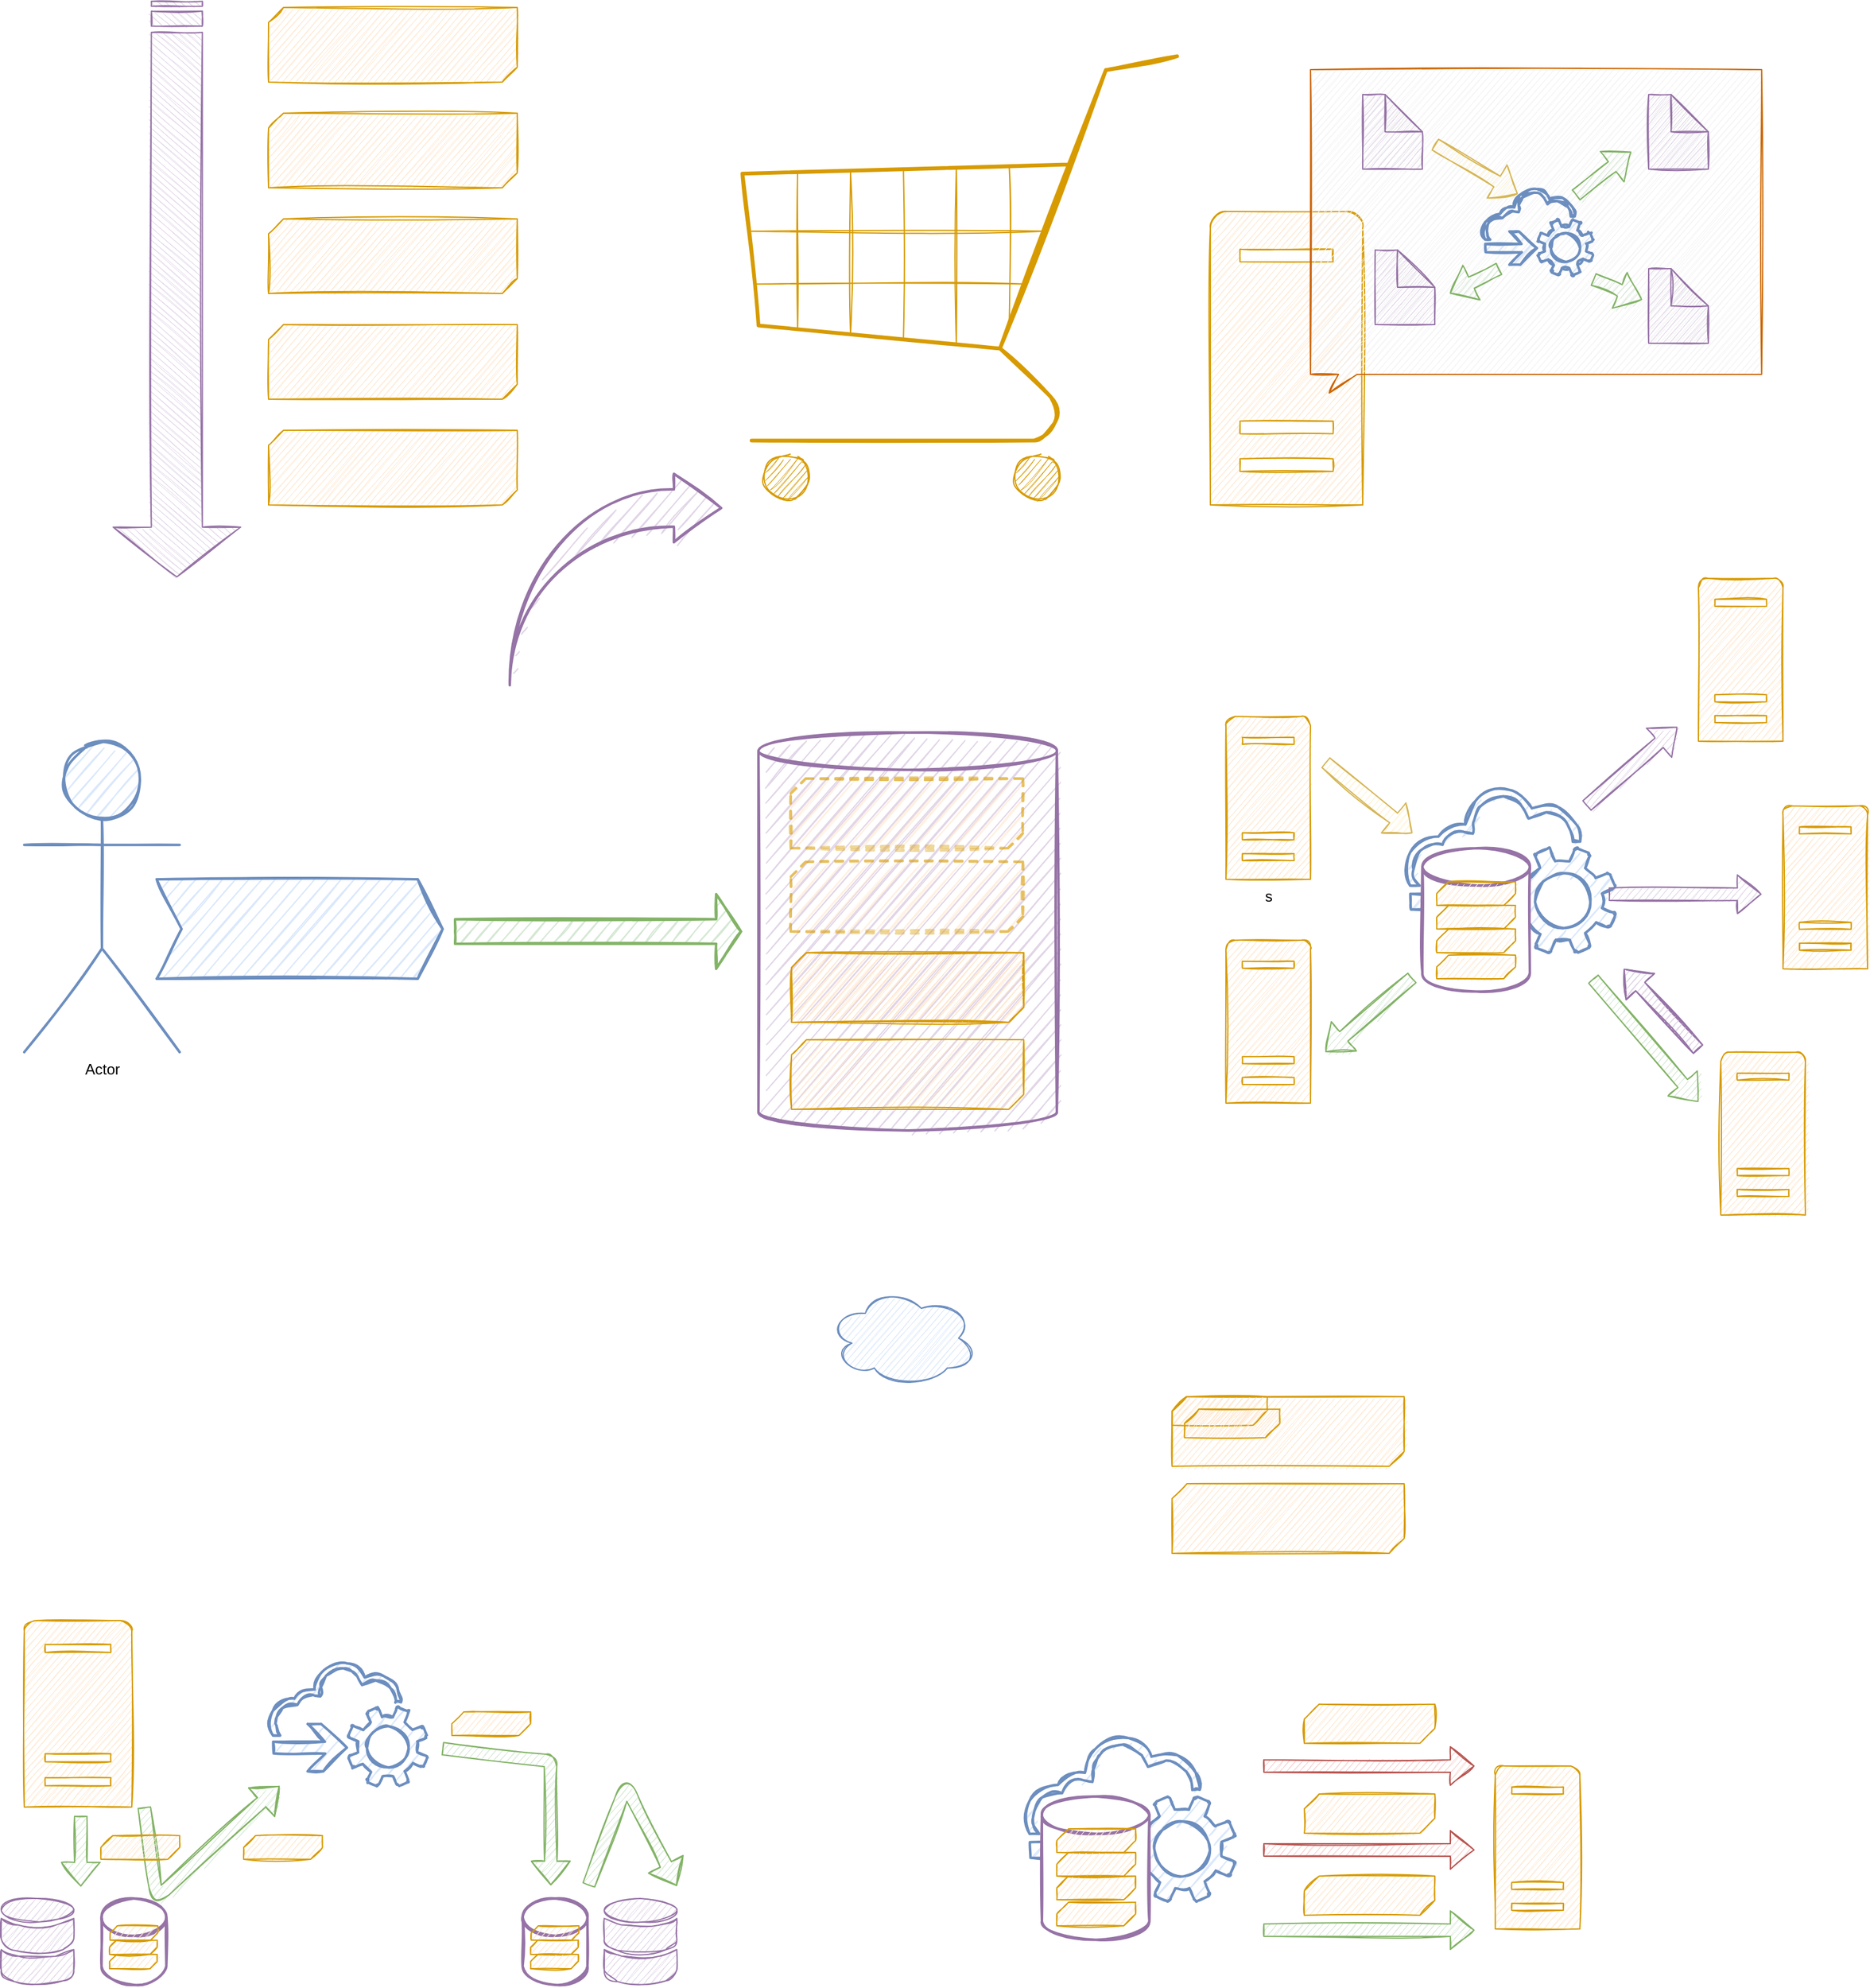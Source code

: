 <mxfile version="13.7.7" type="github">
  <diagram id="-E2YCFceys54YXSoa---" name="Page-1">
    <mxGraphModel dx="1485" dy="806" grid="1" gridSize="10" guides="1" tooltips="1" connect="1" arrows="1" fold="1" page="1" pageScale="1" pageWidth="827" pageHeight="1169" math="0" shadow="0">
      <root>
        <mxCell id="0" />
        <mxCell id="1" parent="0" />
        <mxCell id="iLII4UkVnO0XB78xDazX-25" value="" style="shape=cylinder3;whiteSpace=wrap;html=1;boundedLbl=1;backgroundOutline=1;size=15;shadow=0;sketch=1;strokeWidth=2;fillColor=#e1d5e7;strokeColor=#9673a6;" parent="1" vertex="1">
          <mxGeometry x="614" y="623" width="240" height="320" as="geometry" />
        </mxCell>
        <mxCell id="iLII4UkVnO0XB78xDazX-1" value="" style="html=1;shadow=0;dashed=0;align=center;verticalAlign=middle;shape=mxgraph.arrows2.stripedArrow;dy=0.6;dx=40;notch=25;rotation=90;fillColor=#e1d5e7;strokeColor=#9673a6;sketch=1;" parent="1" vertex="1">
          <mxGeometry x="-85.17" y="215.18" width="462.86" height="102.51" as="geometry" />
        </mxCell>
        <mxCell id="iLII4UkVnO0XB78xDazX-4" value="" style="verticalLabelPosition=bottom;verticalAlign=top;html=1;shape=mxgraph.basic.diag_snip_rect;dx=6;shadow=0;sketch=1;fillColor=#ffe6cc;strokeColor=#d79b00;" parent="1" vertex="1">
          <mxGeometry x="220" y="40" width="200" height="60" as="geometry" />
        </mxCell>
        <mxCell id="iLII4UkVnO0XB78xDazX-6" value="" style="verticalLabelPosition=bottom;verticalAlign=top;html=1;shape=mxgraph.basic.diag_snip_rect;dx=6;shadow=0;sketch=1;fillColor=#ffe6cc;strokeColor=#d79b00;" parent="1" vertex="1">
          <mxGeometry x="220" y="380" width="200" height="60" as="geometry" />
        </mxCell>
        <mxCell id="iLII4UkVnO0XB78xDazX-7" value="" style="verticalLabelPosition=bottom;verticalAlign=top;html=1;shape=mxgraph.basic.diag_snip_rect;dx=6;shadow=0;sketch=1;fillColor=#ffe6cc;strokeColor=#d79b00;" parent="1" vertex="1">
          <mxGeometry x="220" y="125" width="200" height="60" as="geometry" />
        </mxCell>
        <mxCell id="iLII4UkVnO0XB78xDazX-8" value="" style="verticalLabelPosition=bottom;verticalAlign=top;html=1;shape=mxgraph.basic.diag_snip_rect;dx=6;shadow=0;sketch=1;fillColor=#ffe6cc;strokeColor=#d79b00;" parent="1" vertex="1">
          <mxGeometry x="220" y="210" width="200" height="60" as="geometry" />
        </mxCell>
        <mxCell id="iLII4UkVnO0XB78xDazX-9" value="" style="verticalLabelPosition=bottom;verticalAlign=top;html=1;shape=mxgraph.basic.diag_snip_rect;dx=6;shadow=0;sketch=1;fillColor=#ffe6cc;strokeColor=#d79b00;" parent="1" vertex="1">
          <mxGeometry x="220" y="295" width="200" height="60" as="geometry" />
        </mxCell>
        <mxCell id="iLII4UkVnO0XB78xDazX-10" value="" style="verticalLabelPosition=bottom;shadow=0;dashed=0;align=center;html=1;verticalAlign=top;strokeWidth=2;shape=mxgraph.mockup.misc.shoppingCart;strokeColor=#d79b00;sketch=1;fillColor=#ffe6cc;perimeterSpacing=0;" parent="1" vertex="1">
          <mxGeometry x="590" y="70" width="370" height="370" as="geometry" />
        </mxCell>
        <mxCell id="iLII4UkVnO0XB78xDazX-12" value="" style="html=1;shadow=0;dashed=0;align=center;verticalAlign=middle;shape=mxgraph.arrows2.jumpInArrow;dy=15;dx=38;arrowHead=55;sketch=1;strokeWidth=2;fillColor=#e1d5e7;strokeColor=#9673a6;" parent="1" vertex="1">
          <mxGeometry x="414" y="415" width="170" height="170" as="geometry" />
        </mxCell>
        <mxCell id="iLII4UkVnO0XB78xDazX-15" value="" style="shape=step;perimeter=stepPerimeter;whiteSpace=wrap;html=1;fixedSize=1;shadow=0;sketch=1;strokeWidth=2;fillColor=#dae8fc;strokeColor=#6c8ebf;" parent="1" vertex="1">
          <mxGeometry x="130" y="741" width="230" height="80" as="geometry" />
        </mxCell>
        <mxCell id="iLII4UkVnO0XB78xDazX-22" value="" style="html=1;shadow=0;dashed=0;align=center;verticalAlign=middle;shape=mxgraph.arrows2.arrow;dy=0.67;dx=20;notch=0;sketch=1;strokeWidth=2;rotation=0;fillColor=#d5e8d4;strokeColor=#82b366;" parent="1" vertex="1">
          <mxGeometry x="370" y="753" width="230" height="60" as="geometry" />
        </mxCell>
        <mxCell id="iLII4UkVnO0XB78xDazX-11" value="" style="verticalLabelPosition=bottom;verticalAlign=top;html=1;shape=mxgraph.basic.diag_snip_rect;dx=6;shadow=0;sketch=1;fillColor=#ffe6cc;strokeColor=#d79b00;" parent="1" vertex="1">
          <mxGeometry x="640.67" y="870" width="186.67" height="56" as="geometry" />
        </mxCell>
        <mxCell id="iLII4UkVnO0XB78xDazX-26" value="Actor" style="shape=umlActor;verticalLabelPosition=bottom;verticalAlign=top;html=1;outlineConnect=0;shadow=0;sketch=1;strokeWidth=2;fillColor=#dae8fc;strokeColor=#6c8ebf;" parent="1" vertex="1">
          <mxGeometry x="23.5" y="630" width="125" height="250" as="geometry" />
        </mxCell>
        <mxCell id="iLII4UkVnO0XB78xDazX-28" value="" style="verticalLabelPosition=bottom;verticalAlign=top;html=1;shape=mxgraph.basic.diag_snip_rect;dx=6;shadow=0;sketch=1;fillColor=#ffe6cc;strokeColor=#d79b00;" parent="1" vertex="1">
          <mxGeometry x="640.67" y="800" width="186.67" height="56" as="geometry" />
        </mxCell>
        <mxCell id="iLII4UkVnO0XB78xDazX-31" value="" style="verticalLabelPosition=bottom;verticalAlign=top;html=1;shape=mxgraph.basic.diag_snip_rect;dx=6;shadow=0;sketch=1;fillColor=#ffe6cc;strokeColor=#d79b00;opacity=40;dashed=1;perimeterSpacing=1;strokeWidth=2;" parent="1" vertex="1">
          <mxGeometry x="640" y="660" width="186.67" height="56" as="geometry" />
        </mxCell>
        <mxCell id="iLII4UkVnO0XB78xDazX-32" value="" style="verticalLabelPosition=bottom;verticalAlign=top;html=1;shape=mxgraph.basic.diag_snip_rect;dx=6;shadow=0;sketch=1;fillColor=#ffe6cc;strokeColor=#d79b00;opacity=40;dashed=1;strokeWidth=2;perimeterSpacing=1;" parent="1" vertex="1">
          <mxGeometry x="640" y="727" width="186.67" height="56" as="geometry" />
        </mxCell>
        <mxCell id="iLII4UkVnO0XB78xDazX-33" value="s" style="pointerEvents=1;shadow=0;dashed=0;html=1;labelPosition=center;verticalLabelPosition=bottom;verticalAlign=top;outlineConnect=0;align=center;shape=mxgraph.office.servers.server_generic;sketch=1;strokeWidth=1;strokeColor=#d79b00;fillColor=#ffe6cc;" parent="1" vertex="1">
          <mxGeometry x="990" y="610" width="68.02" height="131" as="geometry" />
        </mxCell>
        <mxCell id="iLII4UkVnO0XB78xDazX-34" value="" style="pointerEvents=1;shadow=0;dashed=0;html=1;labelPosition=center;verticalLabelPosition=bottom;verticalAlign=top;outlineConnect=0;align=center;shape=mxgraph.office.servers.server_generic;sketch=1;strokeWidth=1;strokeColor=#d79b00;fillColor=#ffe6cc;" parent="1" vertex="1">
          <mxGeometry x="990" y="790" width="68.02" height="131" as="geometry" />
        </mxCell>
        <mxCell id="iLII4UkVnO0XB78xDazX-35" value="" style="pointerEvents=1;shadow=0;dashed=0;html=1;labelPosition=center;verticalLabelPosition=bottom;verticalAlign=top;outlineConnect=0;align=center;shape=mxgraph.office.servers.server_generic;sketch=1;strokeWidth=1;strokeColor=#d79b00;fillColor=#ffe6cc;" parent="1" vertex="1">
          <mxGeometry x="1370" y="499" width="68.02" height="131" as="geometry" />
        </mxCell>
        <mxCell id="iLII4UkVnO0XB78xDazX-36" value="" style="pointerEvents=1;shadow=0;dashed=0;html=1;labelPosition=center;verticalLabelPosition=bottom;verticalAlign=top;outlineConnect=0;align=center;shape=mxgraph.office.servers.server_generic;sketch=1;strokeWidth=1;strokeColor=#d79b00;fillColor=#ffe6cc;" parent="1" vertex="1">
          <mxGeometry x="1438.02" y="682" width="68.02" height="131" as="geometry" />
        </mxCell>
        <mxCell id="iLII4UkVnO0XB78xDazX-37" value="" style="pointerEvents=1;shadow=0;dashed=0;html=1;labelPosition=center;verticalLabelPosition=bottom;verticalAlign=top;outlineConnect=0;align=center;shape=mxgraph.office.servers.server_generic;sketch=1;strokeWidth=1;strokeColor=#d79b00;fillColor=#ffe6cc;" parent="1" vertex="1">
          <mxGeometry x="1388.02" y="880" width="68.02" height="131" as="geometry" />
        </mxCell>
        <mxCell id="iLII4UkVnO0XB78xDazX-38" value="" style="pointerEvents=1;shadow=0;dashed=0;html=1;strokeColor=#6c8ebf;fillColor=#dae8fc;labelPosition=center;verticalLabelPosition=bottom;outlineConnect=0;verticalAlign=top;align=center;shape=mxgraph.office.clouds.cloud_service_request;sketch=1;strokeWidth=2;" parent="1" vertex="1">
          <mxGeometry x="1133.34" y="667" width="169.57" height="133" as="geometry" />
        </mxCell>
        <mxCell id="iLII4UkVnO0XB78xDazX-39" value="" style="pointerEvents=1;shadow=0;dashed=0;html=1;labelPosition=center;verticalLabelPosition=bottom;verticalAlign=top;outlineConnect=0;align=center;shape=mxgraph.office.servers.server_generic;sketch=1;strokeWidth=1;strokeColor=#d79b00;fillColor=#ffe6cc;" parent="1" vertex="1">
          <mxGeometry x="977.46" y="204" width="122.54" height="236" as="geometry" />
        </mxCell>
        <mxCell id="iLII4UkVnO0XB78xDazX-41" value="" style="whiteSpace=wrap;html=1;shape=mxgraph.basic.rectCallout;dx=30;dy=15;boundedLbl=1;shadow=0;sketch=1;strokeColor=#CC6600;strokeWidth=1;fillColor=#F2F2F2;" parent="1" vertex="1">
          <mxGeometry x="1058.02" y="90" width="362.82" height="260" as="geometry" />
        </mxCell>
        <mxCell id="iLII4UkVnO0XB78xDazX-43" value="" style="pointerEvents=1;shadow=0;dashed=0;html=1;strokeColor=#6c8ebf;fillColor=#dae8fc;labelPosition=center;verticalLabelPosition=bottom;outlineConnect=0;verticalAlign=top;align=center;shape=mxgraph.office.clouds.cloud_service_request;sketch=1;strokeWidth=2;" parent="1" vertex="1">
          <mxGeometry x="1196" y="185" width="89.25" height="70" as="geometry" />
        </mxCell>
        <mxCell id="iLII4UkVnO0XB78xDazX-44" value="" style="shape=note;whiteSpace=wrap;html=1;backgroundOutline=1;darkOpacity=0.05;shadow=0;sketch=1;strokeColor=#9673a6;strokeWidth=1;fillColor=#e1d5e7;" parent="1" vertex="1">
          <mxGeometry x="1100" y="110" width="48" height="60" as="geometry" />
        </mxCell>
        <mxCell id="iLII4UkVnO0XB78xDazX-45" value="" style="shape=note;whiteSpace=wrap;html=1;backgroundOutline=1;darkOpacity=0.05;shadow=0;sketch=1;strokeColor=#9673a6;strokeWidth=1;fillColor=#e1d5e7;" parent="1" vertex="1">
          <mxGeometry x="1110" y="235" width="48" height="60" as="geometry" />
        </mxCell>
        <mxCell id="iLII4UkVnO0XB78xDazX-46" value="" style="shape=note;whiteSpace=wrap;html=1;backgroundOutline=1;darkOpacity=0.05;shadow=0;sketch=1;strokeColor=#9673a6;strokeWidth=1;fillColor=#e1d5e7;" parent="1" vertex="1">
          <mxGeometry x="1330" y="110" width="48" height="60" as="geometry" />
        </mxCell>
        <mxCell id="iLII4UkVnO0XB78xDazX-47" value="" style="shape=note;whiteSpace=wrap;html=1;backgroundOutline=1;darkOpacity=0.05;shadow=0;sketch=1;strokeColor=#9673a6;strokeWidth=1;fillColor=#e1d5e7;" parent="1" vertex="1">
          <mxGeometry x="1330" y="250" width="48" height="60" as="geometry" />
        </mxCell>
        <mxCell id="iLII4UkVnO0XB78xDazX-49" value="" style="shape=flexArrow;endArrow=classic;html=1;fillColor=#fff2cc;strokeColor=#d6b656;sketch=1;" parent="1" edge="1">
          <mxGeometry width="50" height="50" relative="1" as="geometry">
            <mxPoint x="1070" y="647" as="sourcePoint" />
            <mxPoint x="1140" y="704" as="targetPoint" />
          </mxGeometry>
        </mxCell>
        <mxCell id="iLII4UkVnO0XB78xDazX-50" value="" style="shape=flexArrow;endArrow=classic;html=1;fillColor=#fff2cc;strokeColor=#d6b656;sketch=1;" parent="1" edge="1">
          <mxGeometry width="50" height="50" relative="1" as="geometry">
            <mxPoint x="1158" y="150" as="sourcePoint" />
            <mxPoint x="1224.8" y="190" as="targetPoint" />
          </mxGeometry>
        </mxCell>
        <mxCell id="iLII4UkVnO0XB78xDazX-51" value="" style="shape=flexArrow;endArrow=classic;html=1;fillColor=#d5e8d4;strokeColor=#82b366;sketch=1;" parent="1" edge="1">
          <mxGeometry width="50" height="50" relative="1" as="geometry">
            <mxPoint x="1271.25" y="191.049" as="sourcePoint" />
            <mxPoint x="1316" y="156" as="targetPoint" />
          </mxGeometry>
        </mxCell>
        <mxCell id="iLII4UkVnO0XB78xDazX-52" value="" style="shape=flexArrow;endArrow=classic;html=1;fillColor=#d5e8d4;strokeColor=#82b366;sketch=1;" parent="1" edge="1">
          <mxGeometry width="50" height="50" relative="1" as="geometry">
            <mxPoint x="1285.25" y="258.566" as="sourcePoint" />
            <mxPoint x="1324.75" y="275" as="targetPoint" />
          </mxGeometry>
        </mxCell>
        <mxCell id="iLII4UkVnO0XB78xDazX-53" value="" style="shape=flexArrow;endArrow=classic;html=1;fillColor=#d5e8d4;strokeColor=#82b366;sketch=1;" parent="1" edge="1">
          <mxGeometry width="50" height="50" relative="1" as="geometry">
            <mxPoint x="1210" y="250" as="sourcePoint" />
            <mxPoint x="1170" y="270" as="targetPoint" />
          </mxGeometry>
        </mxCell>
        <mxCell id="iLII4UkVnO0XB78xDazX-56" value="" style="shape=flexArrow;endArrow=classic;html=1;fillColor=#d5e8d4;strokeColor=#82b366;sketch=1;" parent="1" edge="1">
          <mxGeometry width="50" height="50" relative="1" as="geometry">
            <mxPoint x="1285.25" y="820.996" as="sourcePoint" />
            <mxPoint x="1370" y="920" as="targetPoint" />
          </mxGeometry>
        </mxCell>
        <mxCell id="iLII4UkVnO0XB78xDazX-57" value="" style="shape=flexArrow;endArrow=classic;html=1;fillColor=#e1d5e7;strokeColor=#9673a6;sketch=1;" parent="1" edge="1">
          <mxGeometry width="50" height="50" relative="1" as="geometry">
            <mxPoint x="1280" y="681.996" as="sourcePoint" />
            <mxPoint x="1353.08" y="618.43" as="targetPoint" />
          </mxGeometry>
        </mxCell>
        <mxCell id="iLII4UkVnO0XB78xDazX-59" value="" style="shape=flexArrow;endArrow=classic;html=1;fillColor=#e1d5e7;strokeColor=#9673a6;sketch=1;" parent="1" edge="1">
          <mxGeometry width="50" height="50" relative="1" as="geometry">
            <mxPoint x="1297.76" y="752.996" as="sourcePoint" />
            <mxPoint x="1420.84" y="753" as="targetPoint" />
          </mxGeometry>
        </mxCell>
        <mxCell id="iLII4UkVnO0XB78xDazX-60" value="" style="shape=flexArrow;endArrow=classic;html=1;fillColor=#d5e8d4;strokeColor=#82b366;sketch=1;" parent="1" edge="1">
          <mxGeometry width="50" height="50" relative="1" as="geometry">
            <mxPoint x="1140" y="820" as="sourcePoint" />
            <mxPoint x="1070" y="880" as="targetPoint" />
          </mxGeometry>
        </mxCell>
        <mxCell id="7lr2rz03gfGC7urVkQZh-1" value="" style="shape=flexArrow;endArrow=classic;html=1;fillColor=#e1d5e7;strokeColor=#9673a6;sketch=1;" edge="1" parent="1">
          <mxGeometry width="50" height="50" relative="1" as="geometry">
            <mxPoint x="1370.0" y="877.996" as="sourcePoint" />
            <mxPoint x="1310" y="813" as="targetPoint" />
          </mxGeometry>
        </mxCell>
        <mxCell id="7lr2rz03gfGC7urVkQZh-2" value="" style="shape=flexArrow;endArrow=classic;html=1;fillColor=#e1d5e7;strokeColor=#9673a6;sketch=1;" edge="1" parent="1">
          <mxGeometry width="50" height="50" relative="1" as="geometry">
            <mxPoint x="1370" y="877.996" as="sourcePoint" />
            <mxPoint x="1310" y="813" as="targetPoint" />
          </mxGeometry>
        </mxCell>
        <mxCell id="7lr2rz03gfGC7urVkQZh-5" value="" style="verticalLabelPosition=bottom;verticalAlign=top;html=1;shape=mxgraph.basic.diag_snip_rect;dx=6;shadow=0;sketch=1;fillColor=#ffe6cc;strokeColor=#d79b00;opacity=40;dashed=1;perimeterSpacing=1;strokeWidth=2;" vertex="1" parent="1">
          <mxGeometry x="640" y="660" width="186.67" height="56" as="geometry" />
        </mxCell>
        <mxCell id="7lr2rz03gfGC7urVkQZh-6" value="" style="verticalLabelPosition=bottom;verticalAlign=top;html=1;shape=mxgraph.basic.diag_snip_rect;dx=6;shadow=0;sketch=1;fillColor=#ffe6cc;strokeColor=#d79b00;opacity=40;dashed=1;strokeWidth=2;perimeterSpacing=1;" vertex="1" parent="1">
          <mxGeometry x="640" y="727" width="186.67" height="56" as="geometry" />
        </mxCell>
        <mxCell id="7lr2rz03gfGC7urVkQZh-7" value="" style="verticalLabelPosition=bottom;verticalAlign=top;html=1;shape=mxgraph.basic.diag_snip_rect;dx=6;shadow=0;sketch=1;fillColor=#ffe6cc;strokeColor=#d79b00;" vertex="1" parent="1">
          <mxGeometry x="640.67" y="800" width="186.67" height="56" as="geometry" />
        </mxCell>
        <mxCell id="7lr2rz03gfGC7urVkQZh-8" value="" style="shape=cylinder3;whiteSpace=wrap;html=1;boundedLbl=1;backgroundOutline=1;size=15;shadow=0;sketch=1;strokeWidth=2;strokeColor=#9673a6;fillColor=#FFFFFF;" vertex="1" parent="1">
          <mxGeometry x="1148" y="716" width="86.42" height="115.23" as="geometry" />
        </mxCell>
        <mxCell id="7lr2rz03gfGC7urVkQZh-9" value="" style="verticalLabelPosition=bottom;verticalAlign=top;html=1;shape=mxgraph.basic.diag_snip_rect;dx=6;shadow=0;sketch=1;fillColor=#ffe6cc;strokeColor=#d79b00;" vertex="1" parent="1">
          <mxGeometry x="946.67" y="1227" width="186.67" height="56" as="geometry" />
        </mxCell>
        <mxCell id="7lr2rz03gfGC7urVkQZh-10" value="" style="verticalLabelPosition=bottom;verticalAlign=top;html=1;shape=mxgraph.basic.diag_snip_rect;dx=6;shadow=0;sketch=1;fillColor=#ffe6cc;strokeColor=#d79b00;" vertex="1" parent="1">
          <mxGeometry x="946.67" y="1157" width="186.67" height="56" as="geometry" />
        </mxCell>
        <mxCell id="7lr2rz03gfGC7urVkQZh-15" value="" style="verticalLabelPosition=bottom;verticalAlign=top;html=1;shape=mxgraph.basic.diag_snip_rect;dx=6;shadow=0;sketch=1;fillColor=#ffe6cc;strokeColor=#d79b00;" vertex="1" parent="1">
          <mxGeometry x="946.67" y="1157" width="76.67" height="23" as="geometry" />
        </mxCell>
        <mxCell id="7lr2rz03gfGC7urVkQZh-16" value="" style="verticalLabelPosition=bottom;verticalAlign=top;html=1;shape=mxgraph.basic.diag_snip_rect;dx=6;shadow=0;sketch=1;fillColor=#ffe6cc;strokeColor=#d79b00;" vertex="1" parent="1">
          <mxGeometry x="1159.54" y="743" width="63.34" height="19" as="geometry" />
        </mxCell>
        <mxCell id="7lr2rz03gfGC7urVkQZh-17" value="" style="verticalLabelPosition=bottom;verticalAlign=top;html=1;shape=mxgraph.basic.diag_snip_rect;dx=6;shadow=0;sketch=1;fillColor=#ffe6cc;strokeColor=#d79b00;" vertex="1" parent="1">
          <mxGeometry x="956.67" y="1167" width="76.67" height="23" as="geometry" />
        </mxCell>
        <mxCell id="7lr2rz03gfGC7urVkQZh-18" value="" style="verticalLabelPosition=bottom;verticalAlign=top;html=1;shape=mxgraph.basic.diag_snip_rect;dx=6;shadow=0;sketch=1;fillColor=#ffe6cc;strokeColor=#d79b00;" vertex="1" parent="1">
          <mxGeometry x="1159.54" y="762" width="63.34" height="19" as="geometry" />
        </mxCell>
        <mxCell id="7lr2rz03gfGC7urVkQZh-19" value="" style="verticalLabelPosition=bottom;verticalAlign=top;html=1;shape=mxgraph.basic.diag_snip_rect;dx=6;shadow=0;sketch=1;fillColor=#ffe6cc;strokeColor=#d79b00;" vertex="1" parent="1">
          <mxGeometry x="1159.54" y="781" width="63.34" height="19" as="geometry" />
        </mxCell>
        <mxCell id="7lr2rz03gfGC7urVkQZh-22" value="" style="verticalLabelPosition=bottom;verticalAlign=top;html=1;shape=mxgraph.basic.diag_snip_rect;dx=6;shadow=0;sketch=1;fillColor=#ffe6cc;strokeColor=#d79b00;" vertex="1" parent="1">
          <mxGeometry x="1159.54" y="802" width="63.34" height="19" as="geometry" />
        </mxCell>
        <mxCell id="7lr2rz03gfGC7urVkQZh-24" value="" style="ellipse;shape=cloud;whiteSpace=wrap;html=1;fillColor=#dae8fc;strokeColor=#6c8ebf;sketch=1;" vertex="1" parent="1">
          <mxGeometry x="670" y="1070" width="120" height="80" as="geometry" />
        </mxCell>
        <mxCell id="7lr2rz03gfGC7urVkQZh-26" value="" style="pointerEvents=1;shadow=0;dashed=0;html=1;labelPosition=center;verticalLabelPosition=bottom;verticalAlign=top;outlineConnect=0;align=center;shape=mxgraph.office.servers.server_generic;sketch=1;strokeWidth=1;strokeColor=#d79b00;fillColor=#ffe6cc;" vertex="1" parent="1">
          <mxGeometry x="23.5" y="1337" width="86.5" height="150" as="geometry" />
        </mxCell>
        <mxCell id="7lr2rz03gfGC7urVkQZh-28" value="" style="pointerEvents=1;shadow=0;dashed=0;html=1;labelPosition=center;verticalLabelPosition=bottom;verticalAlign=top;outlineConnect=0;align=center;shape=mxgraph.office.servers.server_generic;sketch=1;strokeWidth=1;strokeColor=#d79b00;fillColor=#ffe6cc;" vertex="1" parent="1">
          <mxGeometry x="1206.62" y="1454" width="68.02" height="131" as="geometry" />
        </mxCell>
        <mxCell id="7lr2rz03gfGC7urVkQZh-30" value="" style="pointerEvents=1;shadow=0;dashed=0;html=1;strokeColor=#6c8ebf;fillColor=#dae8fc;labelPosition=center;verticalLabelPosition=bottom;outlineConnect=0;verticalAlign=top;align=center;shape=mxgraph.office.clouds.cloud_service_request;sketch=1;strokeWidth=2;" vertex="1" parent="1">
          <mxGeometry x="220" y="1370" width="127.5" height="100" as="geometry" />
        </mxCell>
        <mxCell id="7lr2rz03gfGC7urVkQZh-34" value="" style="shape=flexArrow;endArrow=classic;html=1;fillColor=#d5e8d4;strokeColor=#82b366;sketch=1;" edge="1" parent="1">
          <mxGeometry width="50" height="50" relative="1" as="geometry">
            <mxPoint x="68.93" y="1494" as="sourcePoint" />
            <mxPoint x="69.01" y="1551" as="targetPoint" />
          </mxGeometry>
        </mxCell>
        <mxCell id="7lr2rz03gfGC7urVkQZh-38" value="" style="shape=cylinder3;whiteSpace=wrap;html=1;boundedLbl=1;backgroundOutline=1;size=15;shadow=0;sketch=1;strokeWidth=2;strokeColor=#9673a6;fillColor=#FFFFFF;" vertex="1" parent="1">
          <mxGeometry x="85.66" y="1560.5" width="52.12" height="69.5" as="geometry" />
        </mxCell>
        <mxCell id="7lr2rz03gfGC7urVkQZh-45" value="" style="shadow=0;dashed=0;html=1;strokeColor=#9673a6;fillColor=#e1d5e7;labelPosition=center;verticalLabelPosition=bottom;verticalAlign=top;outlineConnect=0;align=center;shape=mxgraph.office.databases.database_mini_2;sketch=1;" vertex="1" parent="1">
          <mxGeometry x="5" y="1560.5" width="58.33" height="70" as="geometry" />
        </mxCell>
        <mxCell id="7lr2rz03gfGC7urVkQZh-46" value="" style="shape=flexArrow;endArrow=classic;html=1;fillColor=#d5e8d4;strokeColor=#82b366;sketch=1;" edge="1" parent="1" target="7lr2rz03gfGC7urVkQZh-30">
          <mxGeometry width="50" height="50" relative="1" as="geometry">
            <mxPoint x="120" y="1487" as="sourcePoint" />
            <mxPoint x="200" y="1420" as="targetPoint" />
            <Array as="points">
              <mxPoint x="130" y="1560" />
            </Array>
          </mxGeometry>
        </mxCell>
        <mxCell id="7lr2rz03gfGC7urVkQZh-47" value="" style="shape=flexArrow;endArrow=classic;html=1;fillColor=#d5e8d4;strokeColor=#82b366;sketch=1;" edge="1" parent="1">
          <mxGeometry width="50" height="50" relative="1" as="geometry">
            <mxPoint x="359.73" y="1440" as="sourcePoint" />
            <mxPoint x="447" y="1550" as="targetPoint" />
            <Array as="points">
              <mxPoint x="446.73" y="1450" />
            </Array>
          </mxGeometry>
        </mxCell>
        <mxCell id="7lr2rz03gfGC7urVkQZh-48" value="" style="shape=flexArrow;endArrow=classic;html=1;fillColor=#d5e8d4;strokeColor=#82b366;sketch=1;" edge="1" parent="1">
          <mxGeometry width="50" height="50" relative="1" as="geometry">
            <mxPoint x="477.44" y="1550" as="sourcePoint" />
            <mxPoint x="548.33" y="1550.5" as="targetPoint" />
            <Array as="points">
              <mxPoint x="507.44" y="1470" />
            </Array>
          </mxGeometry>
        </mxCell>
        <mxCell id="7lr2rz03gfGC7urVkQZh-49" value="" style="shadow=0;dashed=0;html=1;strokeColor=#9673a6;fillColor=#e1d5e7;labelPosition=center;verticalLabelPosition=bottom;verticalAlign=top;outlineConnect=0;align=center;shape=mxgraph.office.databases.database_mini_2;sketch=1;" vertex="1" parent="1">
          <mxGeometry x="490" y="1560.5" width="58.33" height="70" as="geometry" />
        </mxCell>
        <mxCell id="7lr2rz03gfGC7urVkQZh-50" value="" style="verticalLabelPosition=bottom;verticalAlign=top;html=1;shape=mxgraph.basic.diag_snip_rect;dx=6;shadow=0;sketch=1;fillColor=#ffe6cc;strokeColor=#d79b00;" vertex="1" parent="1">
          <mxGeometry x="200.0" y="1510" width="63.34" height="19" as="geometry" />
        </mxCell>
        <mxCell id="7lr2rz03gfGC7urVkQZh-51" value="" style="verticalLabelPosition=bottom;verticalAlign=top;html=1;shape=mxgraph.basic.diag_snip_rect;dx=6;shadow=0;sketch=1;fillColor=#ffe6cc;strokeColor=#d79b00;" vertex="1" parent="1">
          <mxGeometry x="367.43" y="1410.5" width="63.34" height="19" as="geometry" />
        </mxCell>
        <mxCell id="7lr2rz03gfGC7urVkQZh-57" value="" style="verticalLabelPosition=bottom;verticalAlign=top;html=1;shape=mxgraph.basic.diag_snip_rect;dx=6;shadow=0;sketch=1;fillColor=#ffe6cc;strokeColor=#d79b00;" vertex="1" parent="1">
          <mxGeometry x="92.09" y="1594" width="38.34" height="11.5" as="geometry" />
        </mxCell>
        <mxCell id="7lr2rz03gfGC7urVkQZh-58" value="" style="verticalLabelPosition=bottom;verticalAlign=top;html=1;shape=mxgraph.basic.diag_snip_rect;dx=6;shadow=0;sketch=1;fillColor=#ffe6cc;strokeColor=#d79b00;" vertex="1" parent="1">
          <mxGeometry x="92.09" y="1605.5" width="38.34" height="11.5" as="geometry" />
        </mxCell>
        <mxCell id="7lr2rz03gfGC7urVkQZh-59" value="" style="verticalLabelPosition=bottom;verticalAlign=top;html=1;shape=mxgraph.basic.diag_snip_rect;dx=6;shadow=0;sketch=1;fillColor=#ffe6cc;strokeColor=#d79b00;" vertex="1" parent="1">
          <mxGeometry x="92.55" y="1582.5" width="38.34" height="11.5" as="geometry" />
        </mxCell>
        <mxCell id="7lr2rz03gfGC7urVkQZh-62" value="" style="verticalLabelPosition=bottom;verticalAlign=top;html=1;shape=mxgraph.basic.diag_snip_rect;dx=6;shadow=0;sketch=1;fillColor=#ffe6cc;strokeColor=#d79b00;" vertex="1" parent="1">
          <mxGeometry x="85.16" y="1510" width="63.34" height="19" as="geometry" />
        </mxCell>
        <mxCell id="7lr2rz03gfGC7urVkQZh-63" value="" style="shape=cylinder3;whiteSpace=wrap;html=1;boundedLbl=1;backgroundOutline=1;size=15;shadow=0;sketch=1;strokeWidth=2;strokeColor=#9673a6;fillColor=#FFFFFF;" vertex="1" parent="1">
          <mxGeometry x="424.34" y="1560.5" width="52.12" height="69.5" as="geometry" />
        </mxCell>
        <mxCell id="7lr2rz03gfGC7urVkQZh-64" value="" style="verticalLabelPosition=bottom;verticalAlign=top;html=1;shape=mxgraph.basic.diag_snip_rect;dx=6;shadow=0;sketch=1;fillColor=#ffe6cc;strokeColor=#d79b00;" vertex="1" parent="1">
          <mxGeometry x="430.77" y="1594" width="38.34" height="11.5" as="geometry" />
        </mxCell>
        <mxCell id="7lr2rz03gfGC7urVkQZh-65" value="" style="verticalLabelPosition=bottom;verticalAlign=top;html=1;shape=mxgraph.basic.diag_snip_rect;dx=6;shadow=0;sketch=1;fillColor=#ffe6cc;strokeColor=#d79b00;" vertex="1" parent="1">
          <mxGeometry x="430.77" y="1605.5" width="38.34" height="11.5" as="geometry" />
        </mxCell>
        <mxCell id="7lr2rz03gfGC7urVkQZh-66" value="" style="verticalLabelPosition=bottom;verticalAlign=top;html=1;shape=mxgraph.basic.diag_snip_rect;dx=6;shadow=0;sketch=1;fillColor=#ffe6cc;strokeColor=#d79b00;" vertex="1" parent="1">
          <mxGeometry x="431.23" y="1582.5" width="38.34" height="11.5" as="geometry" />
        </mxCell>
        <mxCell id="7lr2rz03gfGC7urVkQZh-68" value="" style="pointerEvents=1;shadow=0;dashed=0;html=1;strokeColor=#6c8ebf;fillColor=#dae8fc;labelPosition=center;verticalLabelPosition=bottom;outlineConnect=0;verticalAlign=top;align=center;shape=mxgraph.office.clouds.cloud_service_request;sketch=1;strokeWidth=2;" vertex="1" parent="1">
          <mxGeometry x="827.34" y="1429.5" width="169.57" height="133" as="geometry" />
        </mxCell>
        <mxCell id="7lr2rz03gfGC7urVkQZh-69" value="" style="shape=cylinder3;whiteSpace=wrap;html=1;boundedLbl=1;backgroundOutline=1;size=15;shadow=0;sketch=1;strokeWidth=2;strokeColor=#9673a6;fillColor=#FFFFFF;" vertex="1" parent="1">
          <mxGeometry x="842" y="1478.5" width="86.42" height="115.23" as="geometry" />
        </mxCell>
        <mxCell id="7lr2rz03gfGC7urVkQZh-70" value="" style="verticalLabelPosition=bottom;verticalAlign=top;html=1;shape=mxgraph.basic.diag_snip_rect;dx=6;shadow=0;sketch=1;fillColor=#ffe6cc;strokeColor=#d79b00;" vertex="1" parent="1">
          <mxGeometry x="854" y="1504.5" width="63.34" height="19" as="geometry" />
        </mxCell>
        <mxCell id="7lr2rz03gfGC7urVkQZh-71" value="" style="verticalLabelPosition=bottom;verticalAlign=top;html=1;shape=mxgraph.basic.diag_snip_rect;dx=6;shadow=0;sketch=1;fillColor=#ffe6cc;strokeColor=#d79b00;" vertex="1" parent="1">
          <mxGeometry x="854" y="1523.5" width="63.34" height="19" as="geometry" />
        </mxCell>
        <mxCell id="7lr2rz03gfGC7urVkQZh-72" value="" style="verticalLabelPosition=bottom;verticalAlign=top;html=1;shape=mxgraph.basic.diag_snip_rect;dx=6;shadow=0;sketch=1;fillColor=#ffe6cc;strokeColor=#d79b00;" vertex="1" parent="1">
          <mxGeometry x="854" y="1542.5" width="63.34" height="19" as="geometry" />
        </mxCell>
        <mxCell id="7lr2rz03gfGC7urVkQZh-73" value="" style="verticalLabelPosition=bottom;verticalAlign=top;html=1;shape=mxgraph.basic.diag_snip_rect;dx=6;shadow=0;sketch=1;fillColor=#ffe6cc;strokeColor=#d79b00;" vertex="1" parent="1">
          <mxGeometry x="854" y="1563.5" width="63.34" height="19" as="geometry" />
        </mxCell>
        <mxCell id="7lr2rz03gfGC7urVkQZh-75" value="" style="shape=flexArrow;endArrow=classic;html=1;fillColor=#f8cecc;strokeColor=#b85450;sketch=1;" edge="1" parent="1">
          <mxGeometry width="50" height="50" relative="1" as="geometry">
            <mxPoint x="1020.0" y="1453.996" as="sourcePoint" />
            <mxPoint x="1190" y="1454" as="targetPoint" />
          </mxGeometry>
        </mxCell>
        <mxCell id="7lr2rz03gfGC7urVkQZh-76" value="" style="shape=flexArrow;endArrow=classic;html=1;fillColor=#f8cecc;strokeColor=#b85450;sketch=1;" edge="1" parent="1">
          <mxGeometry width="50" height="50" relative="1" as="geometry">
            <mxPoint x="1020" y="1521.496" as="sourcePoint" />
            <mxPoint x="1190" y="1521.5" as="targetPoint" />
          </mxGeometry>
        </mxCell>
        <mxCell id="7lr2rz03gfGC7urVkQZh-77" value="" style="shape=flexArrow;endArrow=classic;html=1;fillColor=#d5e8d4;strokeColor=#82b366;sketch=1;" edge="1" parent="1">
          <mxGeometry width="50" height="50" relative="1" as="geometry">
            <mxPoint x="1020" y="1585.996" as="sourcePoint" />
            <mxPoint x="1190" y="1586" as="targetPoint" />
          </mxGeometry>
        </mxCell>
        <mxCell id="7lr2rz03gfGC7urVkQZh-78" value="" style="verticalLabelPosition=bottom;verticalAlign=top;html=1;shape=mxgraph.basic.diag_snip_rect;dx=6;shadow=0;sketch=1;fillColor=#ffe6cc;strokeColor=#d79b00;" vertex="1" parent="1">
          <mxGeometry x="1053" y="1404.25" width="105" height="31.5" as="geometry" />
        </mxCell>
        <mxCell id="7lr2rz03gfGC7urVkQZh-79" value="" style="verticalLabelPosition=bottom;verticalAlign=top;html=1;shape=mxgraph.basic.diag_snip_rect;dx=6;shadow=0;sketch=1;fillColor=#ffe6cc;strokeColor=#d79b00;" vertex="1" parent="1">
          <mxGeometry x="1053" y="1476.5" width="105" height="31.5" as="geometry" />
        </mxCell>
        <mxCell id="7lr2rz03gfGC7urVkQZh-80" value="" style="verticalLabelPosition=bottom;verticalAlign=top;html=1;shape=mxgraph.basic.diag_snip_rect;dx=6;shadow=0;sketch=1;fillColor=#ffe6cc;strokeColor=#d79b00;" vertex="1" parent="1">
          <mxGeometry x="1053" y="1542.5" width="105" height="31.5" as="geometry" />
        </mxCell>
      </root>
    </mxGraphModel>
  </diagram>
</mxfile>
